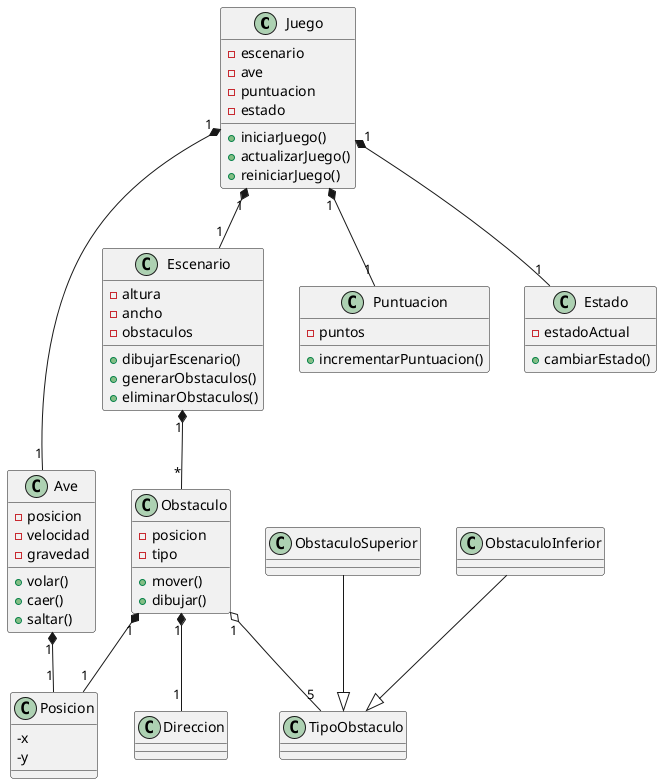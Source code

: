 @startuml flappy_bird

class Juego {
    -escenario
    -ave
    -puntuacion
    -estado
    +iniciarJuego()
    +actualizarJuego()
    +reiniciarJuego()
}

class Escenario {
    -altura
    -ancho
    -obstaculos
    +dibujarEscenario()
    +generarObstaculos()
    +eliminarObstaculos()
}

class Ave {
    -posicion
    -velocidad
    -gravedad
    +volar()
    +caer()
    +saltar()
}

class Puntuacion {
    -puntos
    +incrementarPuntuacion()
}

class Obstaculo {
    -posicion
    -tipo
    +mover()
    +dibujar()
}

class Estado {
    -estadoActual
    +cambiarEstado()
}

class Posicion {
    -x
    -y
}

class TipoObstaculo
class Direccion

Juego "1" *-- "1" Escenario
Juego "1" *-- "1" Ave
Juego "1" *-- "1" Puntuacion
Juego "1" *-- "1" Estado

Escenario "1" *-- "*" Obstaculo

Ave "1" *-- "1" Posicion

Obstaculo "1" o-- "5" TipoObstaculo
Obstaculo "1" *-- "1" Posicion
Obstaculo "1" *-- "1" Direccion

ObstaculoSuperior --|> TipoObstaculo
ObstaculoInferior --|> TipoObstaculo

@enduml
